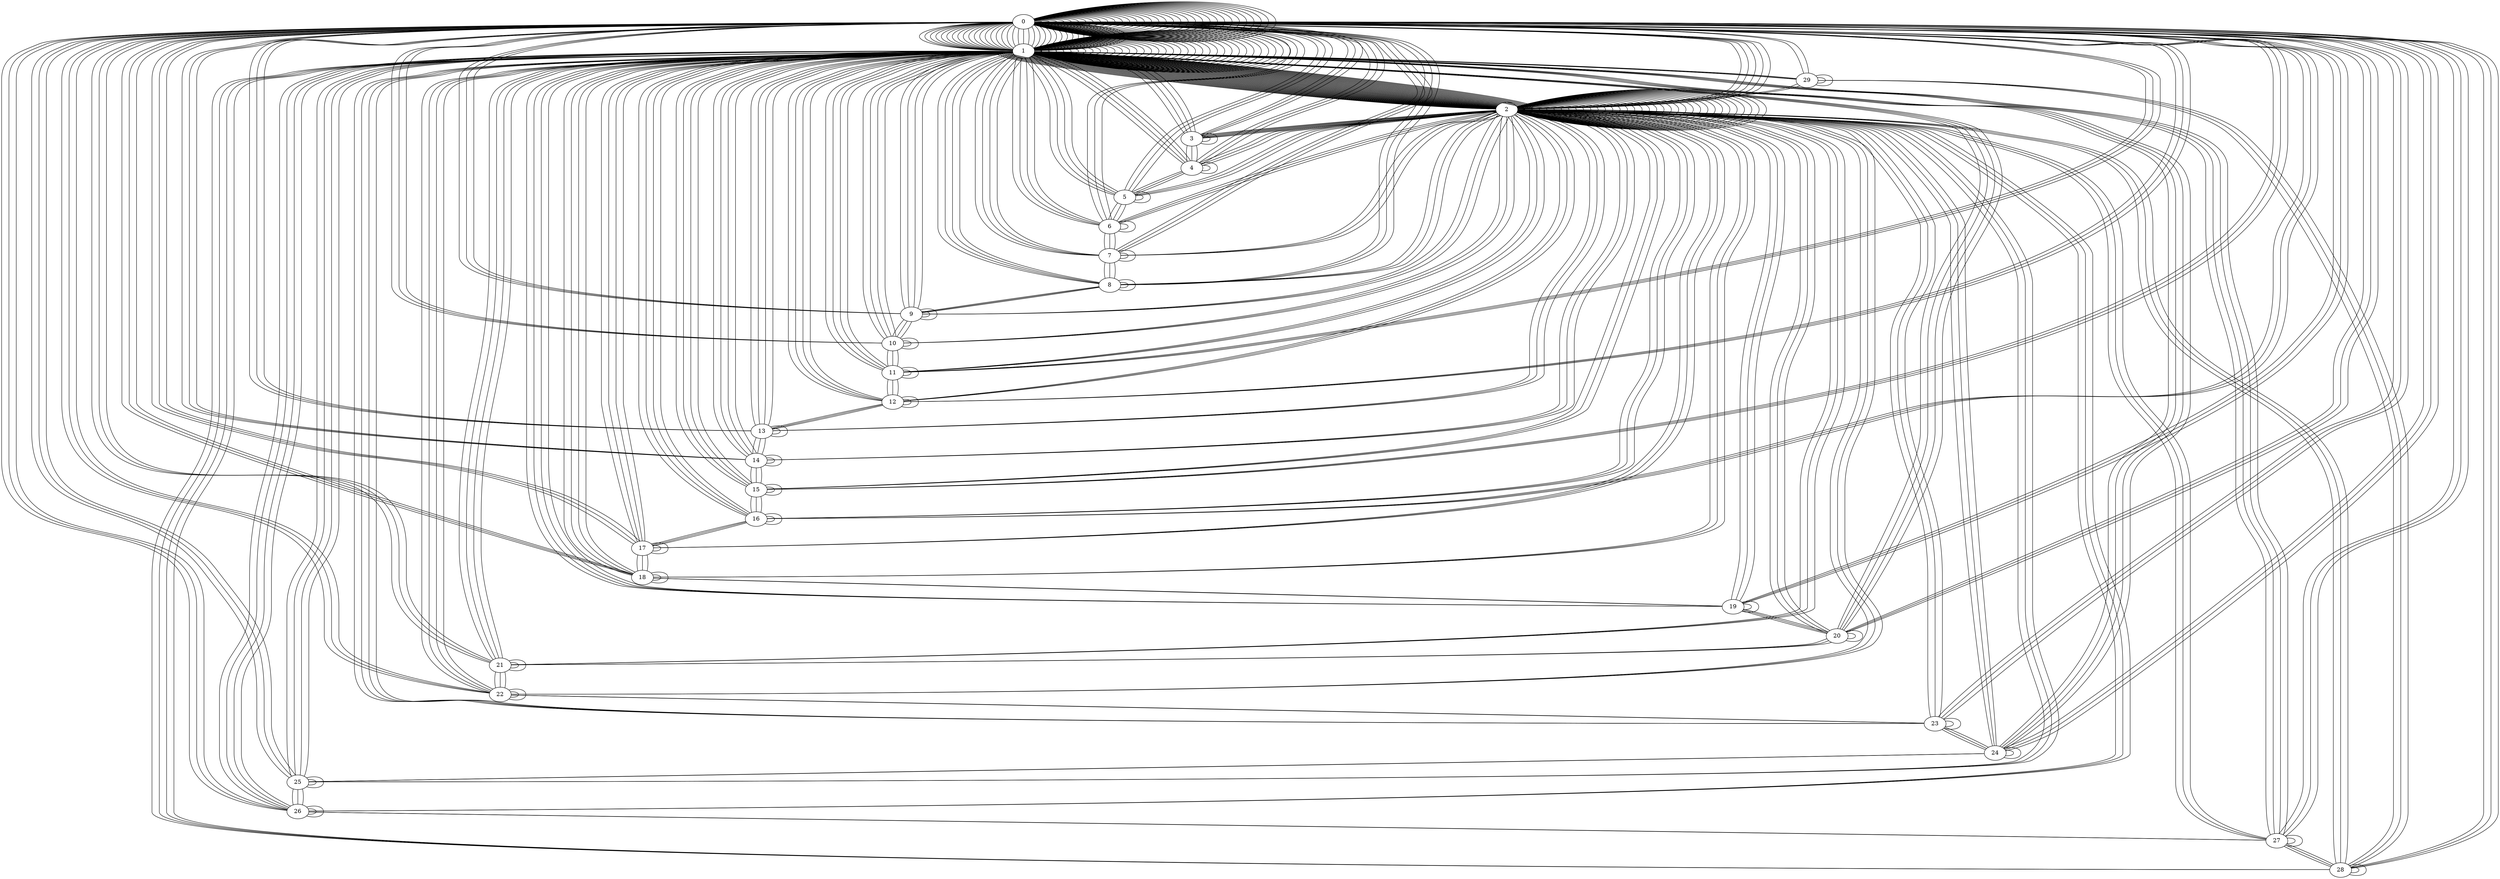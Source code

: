 graph G {
  0,0 -- 0,1;
  0,0 -- 1,0;
  0,1 -- 0,2;
  0,1 -- 1,1;
  0,2 -- 1,2;
  1,0 -- 1,1;
  1,0 -- 2,0;
  1,1 -- 1,2;
  1,1 -- 2,1;
  1,2 -- 2,2;
  2,0 -- 2,1;
  2,0 -- 3,0;
  2,1 -- 2,2;
  2,1 -- 3,1;
  2,2 -- 3,2;
  3,0 -- 3,1;
  3,0 -- 4,0;
  3,1 -- 3,2;
  3,1 -- 4,1;
  3,2 -- 4,2;
  4,0 -- 4,1;
  4,0 -- 5,0;
  4,1 -- 4,2;
  4,1 -- 5,1;
  4,2 -- 5,2;
  5,0 -- 5,1;
  5,0 -- 6,0;
  5,1 -- 5,2;
  5,1 -- 6,1;
  5,2 -- 6,2;
  6,0 -- 6,1;
  6,0 -- 7,0;
  6,1 -- 6,2;
  6,1 -- 7,1;
  6,2 -- 7,2;
  7,0 -- 7,1;
  7,0 -- 8,0;
  7,1 -- 7,2;
  7,1 -- 8,1;
  7,2 -- 8,2;
  8,0 -- 8,1;
  8,0 -- 9,0;
  8,1 -- 8,2;
  8,1 -- 9,1;
  8,2 -- 9,2;
  9,0 -- 9,1;
  9,0 -- 10,0;
  9,1 -- 9,2;
  9,1 -- 10,1;
  9,2 -- 10,2;
  10,0 -- 10,1;
  10,0 -- 11,0;
  10,1 -- 10,2;
  10,1 -- 11,1;
  10,2 -- 11,2;
  11,0 -- 11,1;
  11,0 -- 12,0;
  11,1 -- 11,2;
  11,1 -- 12,1;
  11,2 -- 12,2;
  12,0 -- 12,1;
  12,0 -- 13,0;
  12,1 -- 12,2;
  12,1 -- 13,1;
  12,2 -- 13,2;
  13,0 -- 13,1;
  13,0 -- 14,0;
  13,1 -- 13,2;
  13,1 -- 14,1;
  13,2 -- 14,2;
  14,0 -- 14,1;
  14,0 -- 15,0;
  14,1 -- 14,2;
  14,1 -- 15,1;
  14,2 -- 15,2;
  15,0 -- 15,1;
  15,0 -- 16,0;
  15,1 -- 15,2;
  15,1 -- 16,1;
  15,2 -- 16,2;
  16,0 -- 16,1;
  16,0 -- 17,0;
  16,1 -- 16,2;
  16,1 -- 17,1;
  16,2 -- 17,2;
  17,0 -- 17,1;
  17,0 -- 18,0;
  17,1 -- 17,2;
  17,1 -- 18,1;
  17,2 -- 18,2;
  18,0 -- 18,1;
  18,0 -- 19,0;
  18,1 -- 18,2;
  18,1 -- 19,1;
  18,2 -- 19,2;
  19,0 -- 19,1;
  19,0 -- 20,0;
  19,1 -- 19,2;
  19,1 -- 20,1;
  19,2 -- 20,2;
  20,0 -- 20,1;
  20,0 -- 21,0;
  20,1 -- 20,2;
  20,1 -- 21,1;
  20,2 -- 21,2;
  21,0 -- 21,1;
  21,0 -- 22,0;
  21,1 -- 21,2;
  21,1 -- 22,1;
  21,2 -- 22,2;
  22,0 -- 22,1;
  22,0 -- 23,0;
  22,1 -- 22,2;
  22,1 -- 23,1;
  22,2 -- 23,2;
  23,0 -- 23,1;
  23,0 -- 24,0;
  23,1 -- 23,2;
  23,1 -- 24,1;
  23,2 -- 24,2;
  24,0 -- 24,1;
  24,0 -- 25,0;
  24,1 -- 24,2;
  24,1 -- 25,1;
  24,2 -- 25,2;
  25,0 -- 25,1;
  25,0 -- 26,0;
  25,1 -- 25,2;
  25,1 -- 26,1;
  25,2 -- 26,2;
  26,0 -- 26,1;
  26,0 -- 27,0;
  26,1 -- 26,2;
  26,1 -- 27,1;
  26,2 -- 27,2;
  27,0 -- 27,1;
  27,0 -- 28,0;
  27,1 -- 27,2;
  27,1 -- 28,1;
  27,2 -- 28,2;
  28,0 -- 28,1;
  28,0 -- 29,0;
  28,1 -- 28,2;
  28,1 -- 29,1;
  28,2 -- 29,2;
  29,0 -- 29,1;
  29,1 -- 29,2;
}